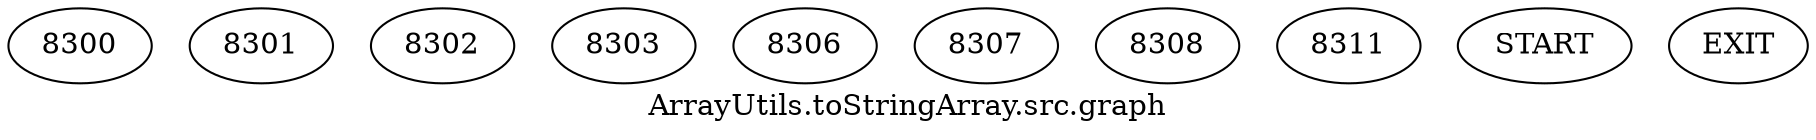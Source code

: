 /* --------------------------------------------------- */
/* Generated by Dr. Garbage Control Flow Graph Factory */
/* http://www.drgarbage.com                            */
/* Version: 4.5.0.201508311741                         */
/* Retrieved on: 2020-01-06 13:43:38.701               */
/* --------------------------------------------------- */
digraph "ArrayUtils.toStringArray.src.graph" {
 graph [label="ArrayUtils.toStringArray.src.graph"];
 2 [label="8300" ]
 3 [label="8301" ]
 4 [label="8302" ]
 5 [label="8303" ]
 6 [label="8306" ]
 7 [label="8307" ]
 8 [label="8308" ]
 9 [label="8311" ]
 10 [label="START" ]
 11 [label="EXIT" ]
 10  2
 2  3
 2  4
 4  5
 4  6
 6  7
 8  7
 7  8
 7  9
 3  11
 5  11
 9  11
}
